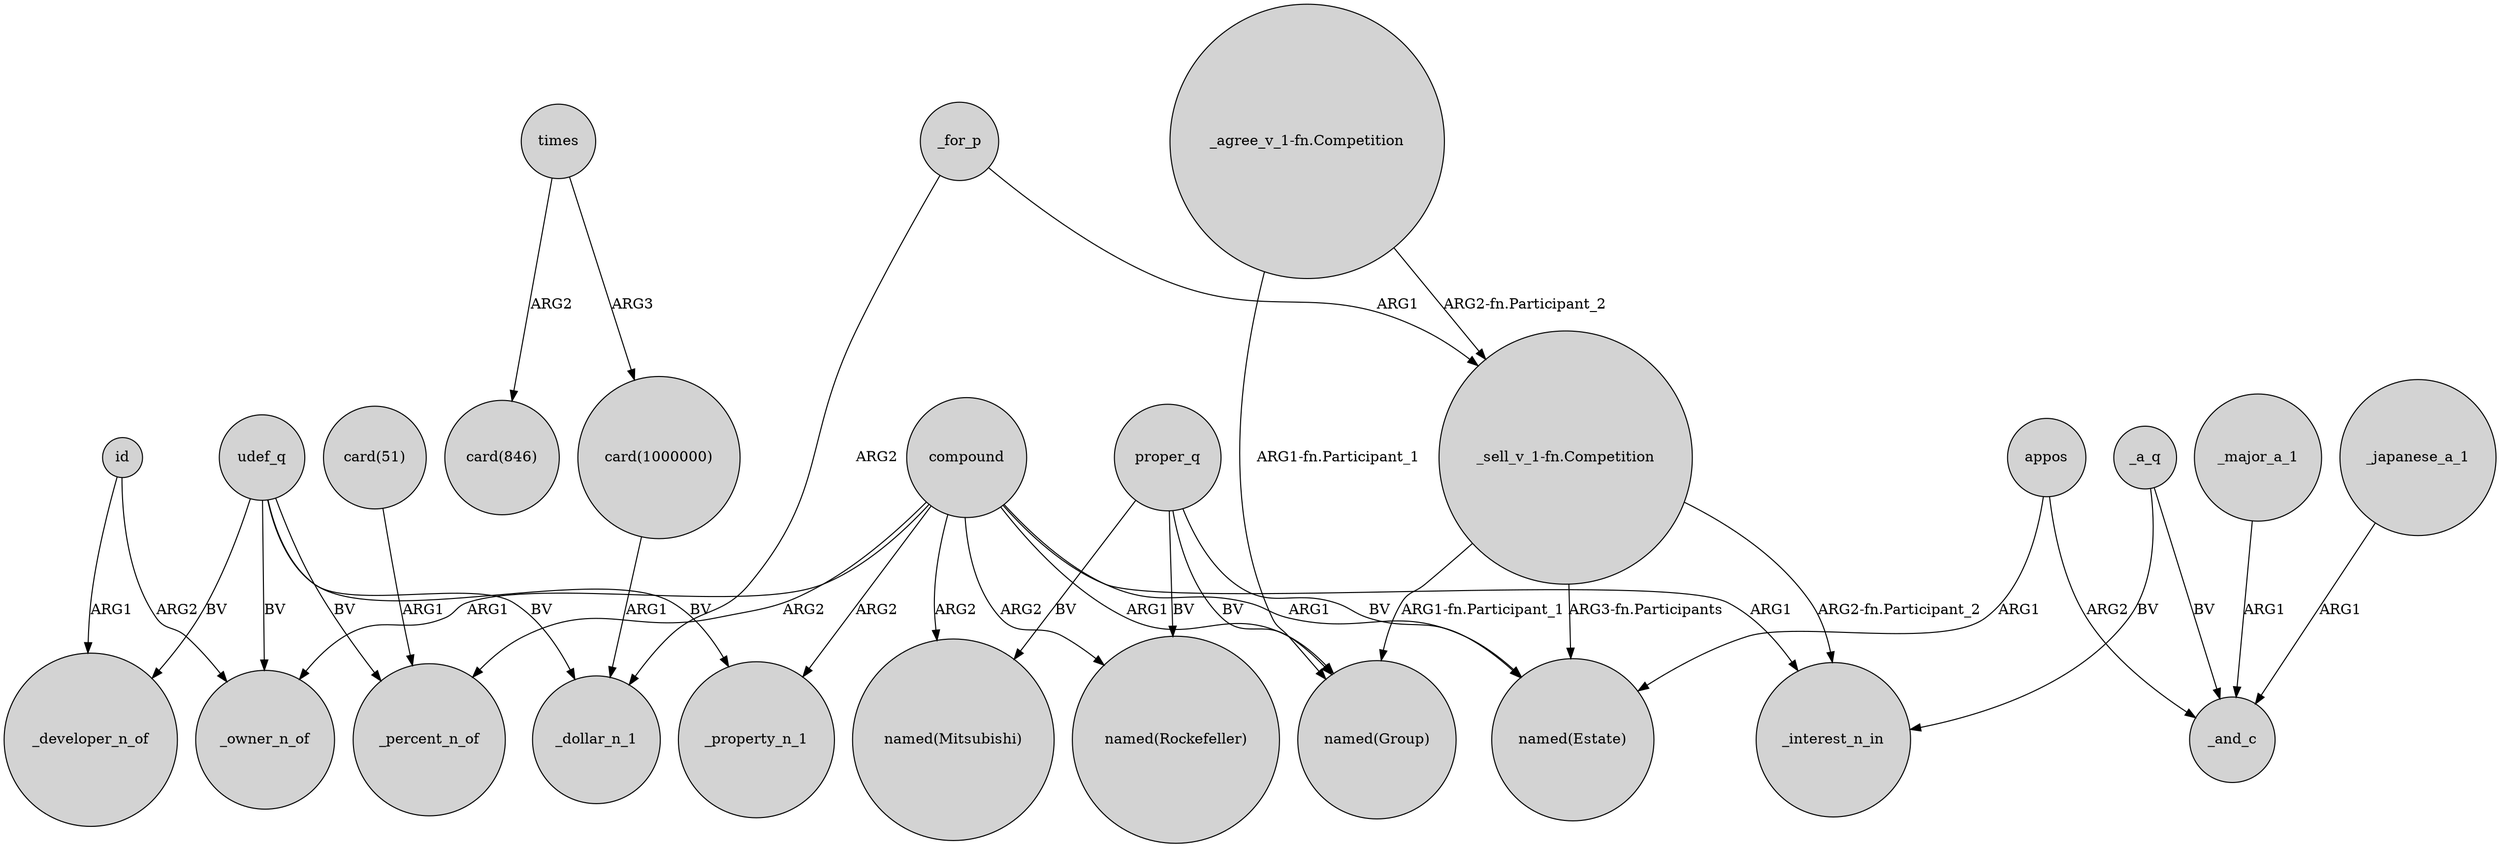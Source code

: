 digraph {
	node [shape=circle style=filled]
	compound -> _property_n_1 [label=ARG2]
	appos -> _and_c [label=ARG2]
	times -> "card(846)" [label=ARG2]
	_a_q -> _and_c [label=BV]
	udef_q -> _owner_n_of [label=BV]
	compound -> "named(Group)" [label=ARG1]
	"_agree_v_1-fn.Competition" -> "named(Group)" [label="ARG1-fn.Participant_1"]
	times -> "card(1000000)" [label=ARG3]
	compound -> _interest_n_in [label=ARG1]
	_a_q -> _interest_n_in [label=BV]
	"_agree_v_1-fn.Competition" -> "_sell_v_1-fn.Competition" [label="ARG2-fn.Participant_2"]
	_major_a_1 -> _and_c [label=ARG1]
	proper_q -> "named(Mitsubishi)" [label=BV]
	compound -> "named(Mitsubishi)" [label=ARG2]
	proper_q -> "named(Group)" [label=BV]
	"_sell_v_1-fn.Competition" -> _interest_n_in [label="ARG2-fn.Participant_2"]
	"_sell_v_1-fn.Competition" -> "named(Group)" [label="ARG1-fn.Participant_1"]
	id -> _owner_n_of [label=ARG2]
	compound -> "named(Estate)" [label=ARG1]
	id -> _developer_n_of [label=ARG1]
	proper_q -> "named(Rockefeller)" [label=BV]
	udef_q -> _percent_n_of [label=BV]
	proper_q -> "named(Estate)" [label=BV]
	_for_p -> _dollar_n_1 [label=ARG2]
	compound -> _percent_n_of [label=ARG2]
	udef_q -> _property_n_1 [label=BV]
	appos -> "named(Estate)" [label=ARG1]
	udef_q -> _dollar_n_1 [label=BV]
	"card(1000000)" -> _dollar_n_1 [label=ARG1]
	_for_p -> "_sell_v_1-fn.Competition" [label=ARG1]
	udef_q -> _developer_n_of [label=BV]
	"card(51)" -> _percent_n_of [label=ARG1]
	_japanese_a_1 -> _and_c [label=ARG1]
	compound -> "named(Rockefeller)" [label=ARG2]
	compound -> _owner_n_of [label=ARG1]
	"_sell_v_1-fn.Competition" -> "named(Estate)" [label="ARG3-fn.Participants"]
}
